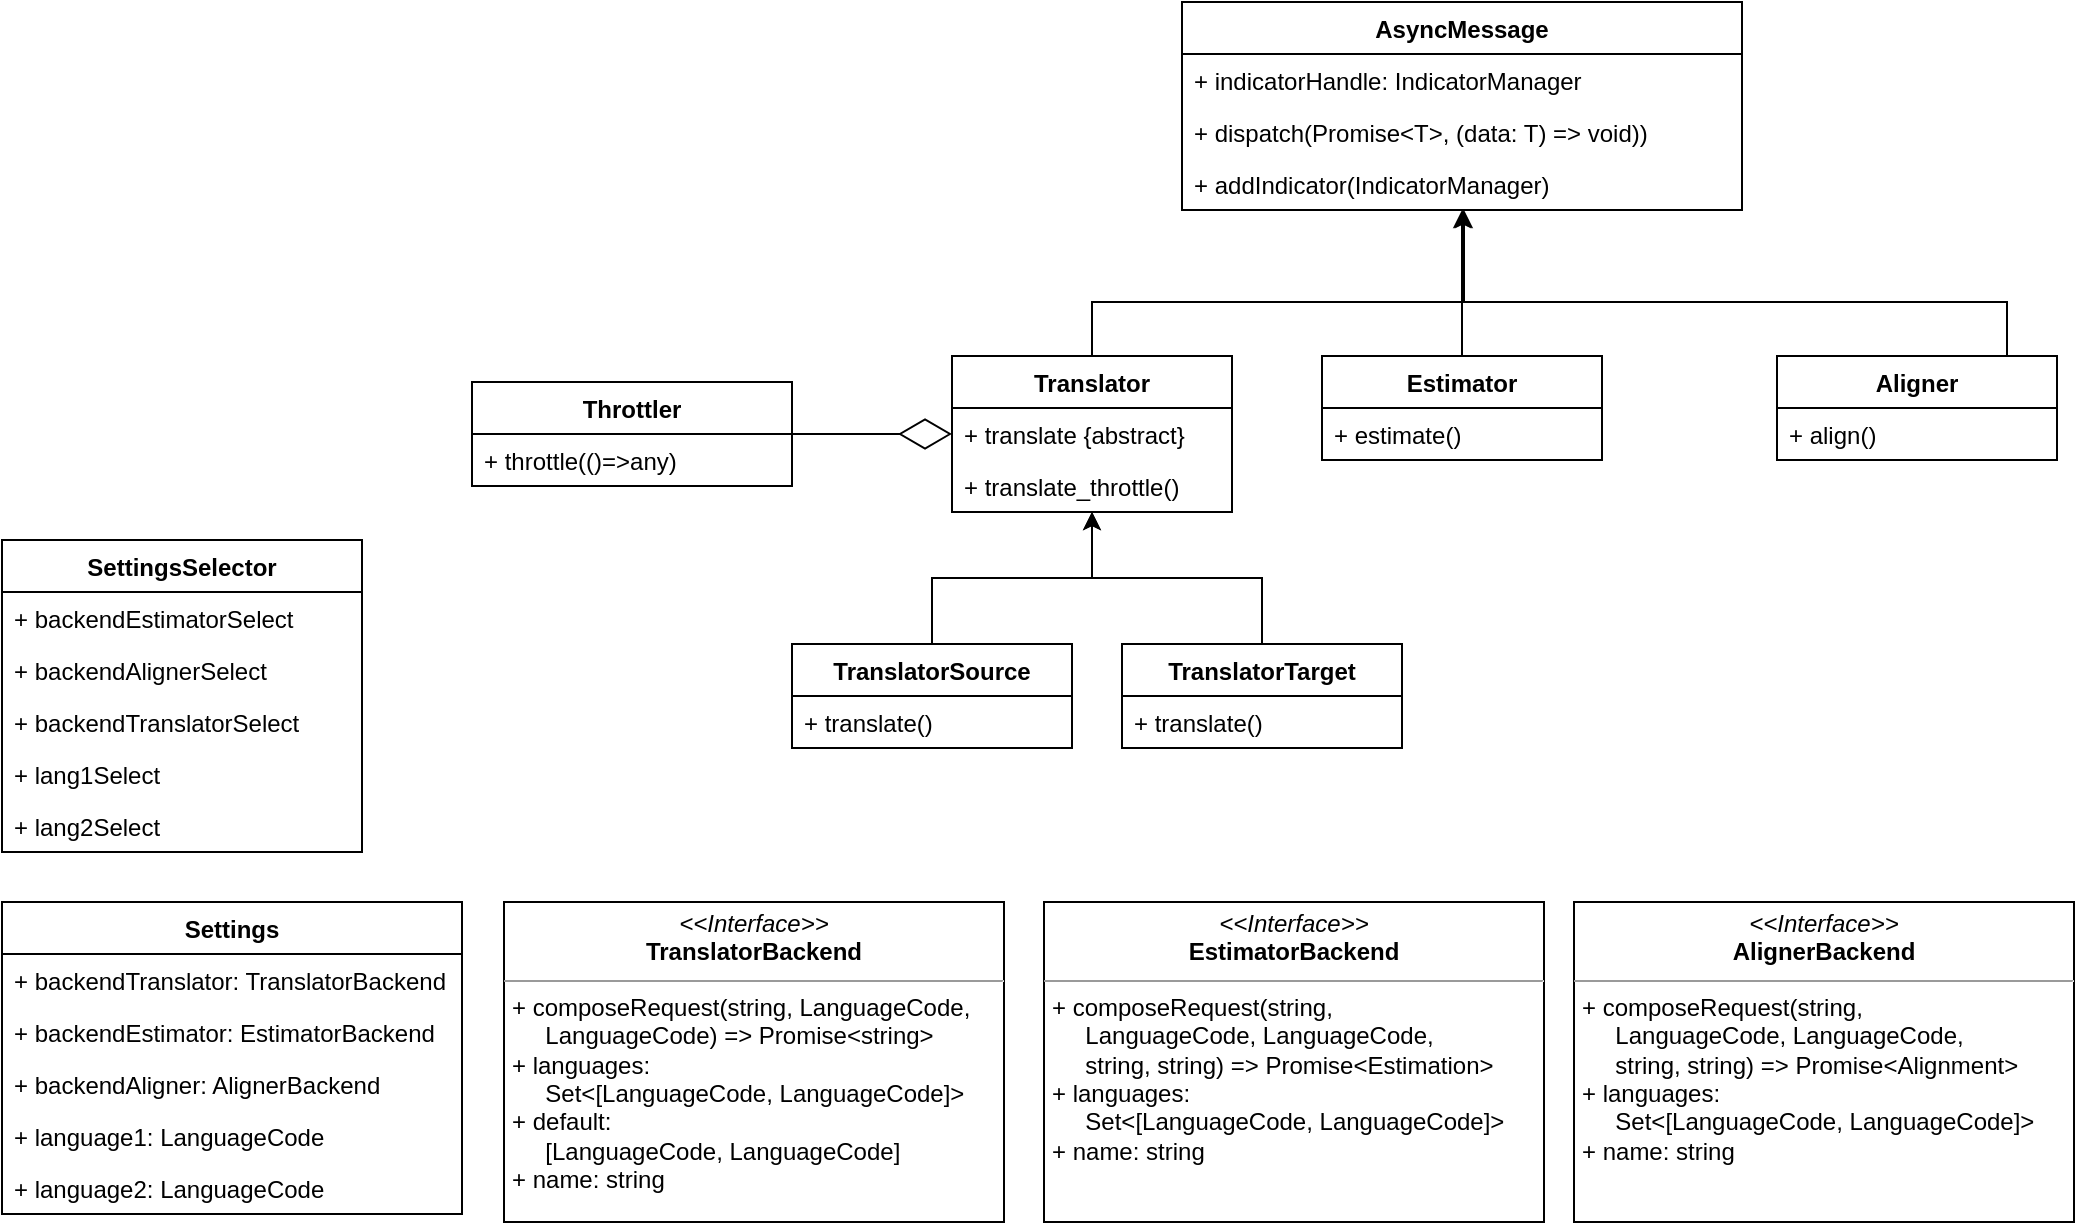 <mxfile version="11.0.5"><diagram id="DAO87grrNmh_rwiJ8a4d" name="Page-1"><mxGraphModel dx="1422" dy="906" grid="1" gridSize="10" guides="1" tooltips="1" connect="1" arrows="1" fold="1" page="1" pageScale="1" pageWidth="827" pageHeight="1169" math="0" shadow="0"><root><mxCell id="0"/><mxCell id="1" parent="0"/><mxCell id="qLISobm3kShzaMCDyjrg-1" value="AsyncMessage" style="swimlane;fontStyle=1;childLayout=stackLayout;horizontal=1;startSize=26;fillColor=none;horizontalStack=0;resizeParent=1;resizeParentMax=0;resizeLast=0;collapsible=1;marginBottom=0;" vertex="1" parent="1"><mxGeometry x="639" width="280" height="104" as="geometry"/></mxCell><mxCell id="qLISobm3kShzaMCDyjrg-2" value="+ indicatorHandle: IndicatorManager" style="text;strokeColor=none;fillColor=none;align=left;verticalAlign=top;spacingLeft=4;spacingRight=4;overflow=hidden;rotatable=0;points=[[0,0.5],[1,0.5]];portConstraint=eastwest;" vertex="1" parent="qLISobm3kShzaMCDyjrg-1"><mxGeometry y="26" width="280" height="26" as="geometry"/></mxCell><mxCell id="qLISobm3kShzaMCDyjrg-3" value="+ dispatch(Promise&lt;T&gt;, (data: T) =&gt; void))" style="text;strokeColor=none;fillColor=none;align=left;verticalAlign=top;spacingLeft=4;spacingRight=4;overflow=hidden;rotatable=0;points=[[0,0.5],[1,0.5]];portConstraint=eastwest;" vertex="1" parent="qLISobm3kShzaMCDyjrg-1"><mxGeometry y="52" width="280" height="26" as="geometry"/></mxCell><mxCell id="qLISobm3kShzaMCDyjrg-4" value="+ addIndicator(IndicatorManager)" style="text;strokeColor=none;fillColor=none;align=left;verticalAlign=top;spacingLeft=4;spacingRight=4;overflow=hidden;rotatable=0;points=[[0,0.5],[1,0.5]];portConstraint=eastwest;" vertex="1" parent="qLISobm3kShzaMCDyjrg-1"><mxGeometry y="78" width="280" height="26" as="geometry"/></mxCell><mxCell id="qLISobm3kShzaMCDyjrg-5" style="edgeStyle=orthogonalEdgeStyle;rounded=0;orthogonalLoop=1;jettySize=auto;html=1;" edge="1" parent="1" source="qLISobm3kShzaMCDyjrg-6" target="qLISobm3kShzaMCDyjrg-1"><mxGeometry relative="1" as="geometry"><Array as="points"><mxPoint x="1051.5" y="150"/><mxPoint x="779.5" y="150"/></Array></mxGeometry></mxCell><mxCell id="qLISobm3kShzaMCDyjrg-6" value="Aligner" style="swimlane;fontStyle=1;childLayout=stackLayout;horizontal=1;startSize=26;fillColor=none;horizontalStack=0;resizeParent=1;resizeParentMax=0;resizeLast=0;collapsible=1;marginBottom=0;" vertex="1" parent="1"><mxGeometry x="936.5" y="177" width="140" height="52" as="geometry"/></mxCell><mxCell id="qLISobm3kShzaMCDyjrg-7" value="+ align()" style="text;strokeColor=none;fillColor=none;align=left;verticalAlign=top;spacingLeft=4;spacingRight=4;overflow=hidden;rotatable=0;points=[[0,0.5],[1,0.5]];portConstraint=eastwest;" vertex="1" parent="qLISobm3kShzaMCDyjrg-6"><mxGeometry y="26" width="140" height="26" as="geometry"/></mxCell><mxCell id="qLISobm3kShzaMCDyjrg-8" style="edgeStyle=orthogonalEdgeStyle;rounded=0;orthogonalLoop=1;jettySize=auto;html=1;" edge="1" parent="1" source="qLISobm3kShzaMCDyjrg-9" target="qLISobm3kShzaMCDyjrg-1"><mxGeometry relative="1" as="geometry"><Array as="points"><mxPoint x="779" y="130"/><mxPoint x="779" y="130"/></Array></mxGeometry></mxCell><mxCell id="qLISobm3kShzaMCDyjrg-9" value="Estimator" style="swimlane;fontStyle=1;childLayout=stackLayout;horizontal=1;startSize=26;fillColor=none;horizontalStack=0;resizeParent=1;resizeParentMax=0;resizeLast=0;collapsible=1;marginBottom=0;" vertex="1" parent="1"><mxGeometry x="709" y="177" width="140" height="52" as="geometry"/></mxCell><mxCell id="qLISobm3kShzaMCDyjrg-10" value="+ estimate()" style="text;strokeColor=none;fillColor=none;align=left;verticalAlign=top;spacingLeft=4;spacingRight=4;overflow=hidden;rotatable=0;points=[[0,0.5],[1,0.5]];portConstraint=eastwest;" vertex="1" parent="qLISobm3kShzaMCDyjrg-9"><mxGeometry y="26" width="140" height="26" as="geometry"/></mxCell><mxCell id="qLISobm3kShzaMCDyjrg-11" style="edgeStyle=orthogonalEdgeStyle;rounded=0;orthogonalLoop=1;jettySize=auto;html=1;" edge="1" parent="1" source="qLISobm3kShzaMCDyjrg-12" target="qLISobm3kShzaMCDyjrg-1"><mxGeometry relative="1" as="geometry"><Array as="points"><mxPoint x="594" y="150"/><mxPoint x="780" y="150"/></Array></mxGeometry></mxCell><mxCell id="qLISobm3kShzaMCDyjrg-12" value="Translator" style="swimlane;fontStyle=1;childLayout=stackLayout;horizontal=1;startSize=26;fillColor=none;horizontalStack=0;resizeParent=1;resizeParentMax=0;resizeLast=0;collapsible=1;marginBottom=0;" vertex="1" parent="1"><mxGeometry x="524" y="177" width="140" height="78" as="geometry"/></mxCell><mxCell id="qLISobm3kShzaMCDyjrg-13" value="+ translate {abstract}" style="text;strokeColor=none;fillColor=none;align=left;verticalAlign=top;spacingLeft=4;spacingRight=4;overflow=hidden;rotatable=0;points=[[0,0.5],[1,0.5]];portConstraint=eastwest;" vertex="1" parent="qLISobm3kShzaMCDyjrg-12"><mxGeometry y="26" width="140" height="26" as="geometry"/></mxCell><mxCell id="qLISobm3kShzaMCDyjrg-14" value="+ translate_throttle()" style="text;strokeColor=none;fillColor=none;align=left;verticalAlign=top;spacingLeft=4;spacingRight=4;overflow=hidden;rotatable=0;points=[[0,0.5],[1,0.5]];portConstraint=eastwest;" vertex="1" parent="qLISobm3kShzaMCDyjrg-12"><mxGeometry y="52" width="140" height="26" as="geometry"/></mxCell><mxCell id="qLISobm3kShzaMCDyjrg-15" value="SettingsSelector" style="swimlane;fontStyle=1;childLayout=stackLayout;horizontal=1;startSize=26;fillColor=none;horizontalStack=0;resizeParent=1;resizeParentMax=0;resizeLast=0;collapsible=1;marginBottom=0;" vertex="1" parent="1"><mxGeometry x="49" y="269" width="180" height="156" as="geometry"/></mxCell><mxCell id="qLISobm3kShzaMCDyjrg-16" value="+ backendEstimatorSelect" style="text;strokeColor=none;fillColor=none;align=left;verticalAlign=top;spacingLeft=4;spacingRight=4;overflow=hidden;rotatable=0;points=[[0,0.5],[1,0.5]];portConstraint=eastwest;" vertex="1" parent="qLISobm3kShzaMCDyjrg-15"><mxGeometry y="26" width="180" height="26" as="geometry"/></mxCell><mxCell id="qLISobm3kShzaMCDyjrg-17" value="+ backendAlignerSelect" style="text;strokeColor=none;fillColor=none;align=left;verticalAlign=top;spacingLeft=4;spacingRight=4;overflow=hidden;rotatable=0;points=[[0,0.5],[1,0.5]];portConstraint=eastwest;" vertex="1" parent="qLISobm3kShzaMCDyjrg-15"><mxGeometry y="52" width="180" height="26" as="geometry"/></mxCell><mxCell id="qLISobm3kShzaMCDyjrg-18" value="+ backendTranslatorSelect" style="text;strokeColor=none;fillColor=none;align=left;verticalAlign=top;spacingLeft=4;spacingRight=4;overflow=hidden;rotatable=0;points=[[0,0.5],[1,0.5]];portConstraint=eastwest;" vertex="1" parent="qLISobm3kShzaMCDyjrg-15"><mxGeometry y="78" width="180" height="26" as="geometry"/></mxCell><mxCell id="qLISobm3kShzaMCDyjrg-19" value="+ lang1Select" style="text;strokeColor=none;fillColor=none;align=left;verticalAlign=top;spacingLeft=4;spacingRight=4;overflow=hidden;rotatable=0;points=[[0,0.5],[1,0.5]];portConstraint=eastwest;" vertex="1" parent="qLISobm3kShzaMCDyjrg-15"><mxGeometry y="104" width="180" height="26" as="geometry"/></mxCell><mxCell id="qLISobm3kShzaMCDyjrg-20" value="+ lang2Select" style="text;strokeColor=none;fillColor=none;align=left;verticalAlign=top;spacingLeft=4;spacingRight=4;overflow=hidden;rotatable=0;points=[[0,0.5],[1,0.5]];portConstraint=eastwest;" vertex="1" parent="qLISobm3kShzaMCDyjrg-15"><mxGeometry y="130" width="180" height="26" as="geometry"/></mxCell><mxCell id="qLISobm3kShzaMCDyjrg-21" value="Throttler" style="swimlane;fontStyle=1;childLayout=stackLayout;horizontal=1;startSize=26;fillColor=none;horizontalStack=0;resizeParent=1;resizeParentMax=0;resizeLast=0;collapsible=1;marginBottom=0;" vertex="1" parent="1"><mxGeometry x="284" y="190" width="160" height="52" as="geometry"/></mxCell><mxCell id="qLISobm3kShzaMCDyjrg-22" value="+ throttle(()=&gt;any)" style="text;strokeColor=none;fillColor=none;align=left;verticalAlign=top;spacingLeft=4;spacingRight=4;overflow=hidden;rotatable=0;points=[[0,0.5],[1,0.5]];portConstraint=eastwest;" vertex="1" parent="qLISobm3kShzaMCDyjrg-21"><mxGeometry y="26" width="160" height="26" as="geometry"/></mxCell><mxCell id="qLISobm3kShzaMCDyjrg-23" style="edgeStyle=orthogonalEdgeStyle;rounded=0;orthogonalLoop=1;jettySize=auto;html=1;" edge="1" parent="1" source="qLISobm3kShzaMCDyjrg-24" target="qLISobm3kShzaMCDyjrg-12"><mxGeometry relative="1" as="geometry"/></mxCell><mxCell id="qLISobm3kShzaMCDyjrg-24" value="TranslatorSource" style="swimlane;fontStyle=1;childLayout=stackLayout;horizontal=1;startSize=26;fillColor=none;horizontalStack=0;resizeParent=1;resizeParentMax=0;resizeLast=0;collapsible=1;marginBottom=0;" vertex="1" parent="1"><mxGeometry x="444" y="321" width="140" height="52" as="geometry"/></mxCell><mxCell id="qLISobm3kShzaMCDyjrg-25" value="+ translate()" style="text;strokeColor=none;fillColor=none;align=left;verticalAlign=top;spacingLeft=4;spacingRight=4;overflow=hidden;rotatable=0;points=[[0,0.5],[1,0.5]];portConstraint=eastwest;" vertex="1" parent="qLISobm3kShzaMCDyjrg-24"><mxGeometry y="26" width="140" height="26" as="geometry"/></mxCell><mxCell id="qLISobm3kShzaMCDyjrg-26" style="edgeStyle=orthogonalEdgeStyle;rounded=0;orthogonalLoop=1;jettySize=auto;html=1;" edge="1" parent="1" source="qLISobm3kShzaMCDyjrg-27" target="qLISobm3kShzaMCDyjrg-12"><mxGeometry relative="1" as="geometry"/></mxCell><mxCell id="qLISobm3kShzaMCDyjrg-27" value="TranslatorTarget" style="swimlane;fontStyle=1;childLayout=stackLayout;horizontal=1;startSize=26;fillColor=none;horizontalStack=0;resizeParent=1;resizeParentMax=0;resizeLast=0;collapsible=1;marginBottom=0;" vertex="1" parent="1"><mxGeometry x="609" y="321" width="140" height="52" as="geometry"/></mxCell><mxCell id="qLISobm3kShzaMCDyjrg-28" value="+ translate()" style="text;strokeColor=none;fillColor=none;align=left;verticalAlign=top;spacingLeft=4;spacingRight=4;overflow=hidden;rotatable=0;points=[[0,0.5],[1,0.5]];portConstraint=eastwest;" vertex="1" parent="qLISobm3kShzaMCDyjrg-27"><mxGeometry y="26" width="140" height="26" as="geometry"/></mxCell><mxCell id="qLISobm3kShzaMCDyjrg-29" value="&lt;p style=&quot;margin: 0px ; margin-top: 4px ; text-align: center&quot;&gt;&lt;i&gt;&amp;lt;&amp;lt;Interface&amp;gt;&amp;gt;&lt;/i&gt;&lt;br&gt;&lt;b&gt;TranslatorBackend&lt;/b&gt;&lt;/p&gt;&lt;hr size=&quot;1&quot;&gt;&lt;p style=&quot;margin: 0px ; margin-left: 4px&quot;&gt;+ composeRequest(string, LanguageCode,&lt;br&gt;&amp;nbsp; &amp;nbsp; &amp;nbsp;LanguageCode) =&amp;gt; Promise&amp;lt;string&amp;gt;&lt;/p&gt;&lt;p style=&quot;margin: 0px ; margin-left: 4px&quot;&gt;+ languages:&lt;br&gt;&amp;nbsp; &amp;nbsp; &amp;nbsp;Set&amp;lt;[LanguageCode, LanguageCode]&amp;gt;&lt;br&gt;+ default:&lt;br&gt;&amp;nbsp; &amp;nbsp; &amp;nbsp;[LanguageCode, LanguageCode]&lt;br&gt;+ name: string&lt;/p&gt;" style="verticalAlign=top;align=left;overflow=fill;fontSize=12;fontFamily=Helvetica;html=1;" vertex="1" parent="1"><mxGeometry x="300" y="450" width="250" height="160" as="geometry"/></mxCell><mxCell id="qLISobm3kShzaMCDyjrg-30" value="&lt;p style=&quot;margin: 0px ; margin-top: 4px ; text-align: center&quot;&gt;&lt;i&gt;&amp;lt;&amp;lt;Interface&amp;gt;&amp;gt;&lt;/i&gt;&lt;br&gt;&lt;b&gt;EstimatorBackend&lt;/b&gt;&lt;/p&gt;&lt;hr size=&quot;1&quot;&gt;&lt;p style=&quot;margin: 0px ; margin-left: 4px&quot;&gt;+ composeRequest(string,&lt;br&gt;&amp;nbsp; &amp;nbsp; &amp;nbsp;LanguageCode, LanguageCode,&lt;br&gt;&amp;nbsp; &amp;nbsp; &amp;nbsp;string, string) =&amp;gt; Promise&amp;lt;Estimation&amp;gt;&lt;br&gt;&lt;/p&gt;&lt;p style=&quot;margin: 0px ; margin-left: 4px&quot;&gt;+ languages:&lt;br&gt;&amp;nbsp; &amp;nbsp; &amp;nbsp;Set&amp;lt;[LanguageCode, LanguageCode]&amp;gt;&lt;br&gt;+ name: string&lt;/p&gt;" style="verticalAlign=top;align=left;overflow=fill;fontSize=12;fontFamily=Helvetica;html=1;" vertex="1" parent="1"><mxGeometry x="570" y="450" width="250" height="160" as="geometry"/></mxCell><mxCell id="qLISobm3kShzaMCDyjrg-31" value="&lt;p style=&quot;margin: 0px ; margin-top: 4px ; text-align: center&quot;&gt;&lt;i&gt;&amp;lt;&amp;lt;Interface&amp;gt;&amp;gt;&lt;/i&gt;&lt;br&gt;&lt;b&gt;AlignerBackend&lt;/b&gt;&lt;/p&gt;&lt;hr size=&quot;1&quot;&gt;&lt;p style=&quot;margin: 0px ; margin-left: 4px&quot;&gt;+ composeRequest(string,&lt;br&gt;&amp;nbsp; &amp;nbsp; &amp;nbsp;LanguageCode, LanguageCode,&lt;br&gt;&amp;nbsp; &amp;nbsp; &amp;nbsp;string, string) =&amp;gt; Promise&amp;lt;Alignment&amp;gt;&lt;/p&gt;&lt;p style=&quot;margin: 0px ; margin-left: 4px&quot;&gt;+ languages:&lt;br&gt;&amp;nbsp; &amp;nbsp; &amp;nbsp;Set&amp;lt;[LanguageCode, LanguageCode]&amp;gt;&lt;br&gt;+ name: string&lt;/p&gt;" style="verticalAlign=top;align=left;overflow=fill;fontSize=12;fontFamily=Helvetica;html=1;" vertex="1" parent="1"><mxGeometry x="835" y="450" width="250" height="160" as="geometry"/></mxCell><mxCell id="qLISobm3kShzaMCDyjrg-32" value="Settings" style="swimlane;fontStyle=1;childLayout=stackLayout;horizontal=1;startSize=26;fillColor=none;horizontalStack=0;resizeParent=1;resizeParentMax=0;resizeLast=0;collapsible=1;marginBottom=0;" vertex="1" parent="1"><mxGeometry x="49" y="450" width="230" height="156" as="geometry"/></mxCell><mxCell id="qLISobm3kShzaMCDyjrg-33" value="+ backendTranslator: TranslatorBackend" style="text;strokeColor=none;fillColor=none;align=left;verticalAlign=top;spacingLeft=4;spacingRight=4;overflow=hidden;rotatable=0;points=[[0,0.5],[1,0.5]];portConstraint=eastwest;" vertex="1" parent="qLISobm3kShzaMCDyjrg-32"><mxGeometry y="26" width="230" height="26" as="geometry"/></mxCell><mxCell id="qLISobm3kShzaMCDyjrg-34" value="+ backendEstimator: EstimatorBackend" style="text;strokeColor=none;fillColor=none;align=left;verticalAlign=top;spacingLeft=4;spacingRight=4;overflow=hidden;rotatable=0;points=[[0,0.5],[1,0.5]];portConstraint=eastwest;" vertex="1" parent="qLISobm3kShzaMCDyjrg-32"><mxGeometry y="52" width="230" height="26" as="geometry"/></mxCell><mxCell id="qLISobm3kShzaMCDyjrg-35" value="+ backendAligner: AlignerBackend" style="text;strokeColor=none;fillColor=none;align=left;verticalAlign=top;spacingLeft=4;spacingRight=4;overflow=hidden;rotatable=0;points=[[0,0.5],[1,0.5]];portConstraint=eastwest;" vertex="1" parent="qLISobm3kShzaMCDyjrg-32"><mxGeometry y="78" width="230" height="26" as="geometry"/></mxCell><mxCell id="qLISobm3kShzaMCDyjrg-36" value="+ language1: LanguageCode" style="text;strokeColor=none;fillColor=none;align=left;verticalAlign=top;spacingLeft=4;spacingRight=4;overflow=hidden;rotatable=0;points=[[0,0.5],[1,0.5]];portConstraint=eastwest;" vertex="1" parent="qLISobm3kShzaMCDyjrg-32"><mxGeometry y="104" width="230" height="26" as="geometry"/></mxCell><mxCell id="qLISobm3kShzaMCDyjrg-37" value="+ language2: LanguageCode" style="text;strokeColor=none;fillColor=none;align=left;verticalAlign=top;spacingLeft=4;spacingRight=4;overflow=hidden;rotatable=0;points=[[0,0.5],[1,0.5]];portConstraint=eastwest;" vertex="1" parent="qLISobm3kShzaMCDyjrg-32"><mxGeometry y="130" width="230" height="26" as="geometry"/></mxCell><mxCell id="qLISobm3kShzaMCDyjrg-38" value="" style="endArrow=diamondThin;endFill=0;endSize=24;html=1;" edge="1" parent="1" source="qLISobm3kShzaMCDyjrg-21" target="qLISobm3kShzaMCDyjrg-12"><mxGeometry width="160" relative="1" as="geometry"><mxPoint x="344" y="242" as="sourcePoint"/><mxPoint x="504" y="242" as="targetPoint"/></mxGeometry></mxCell></root></mxGraphModel></diagram></mxfile>